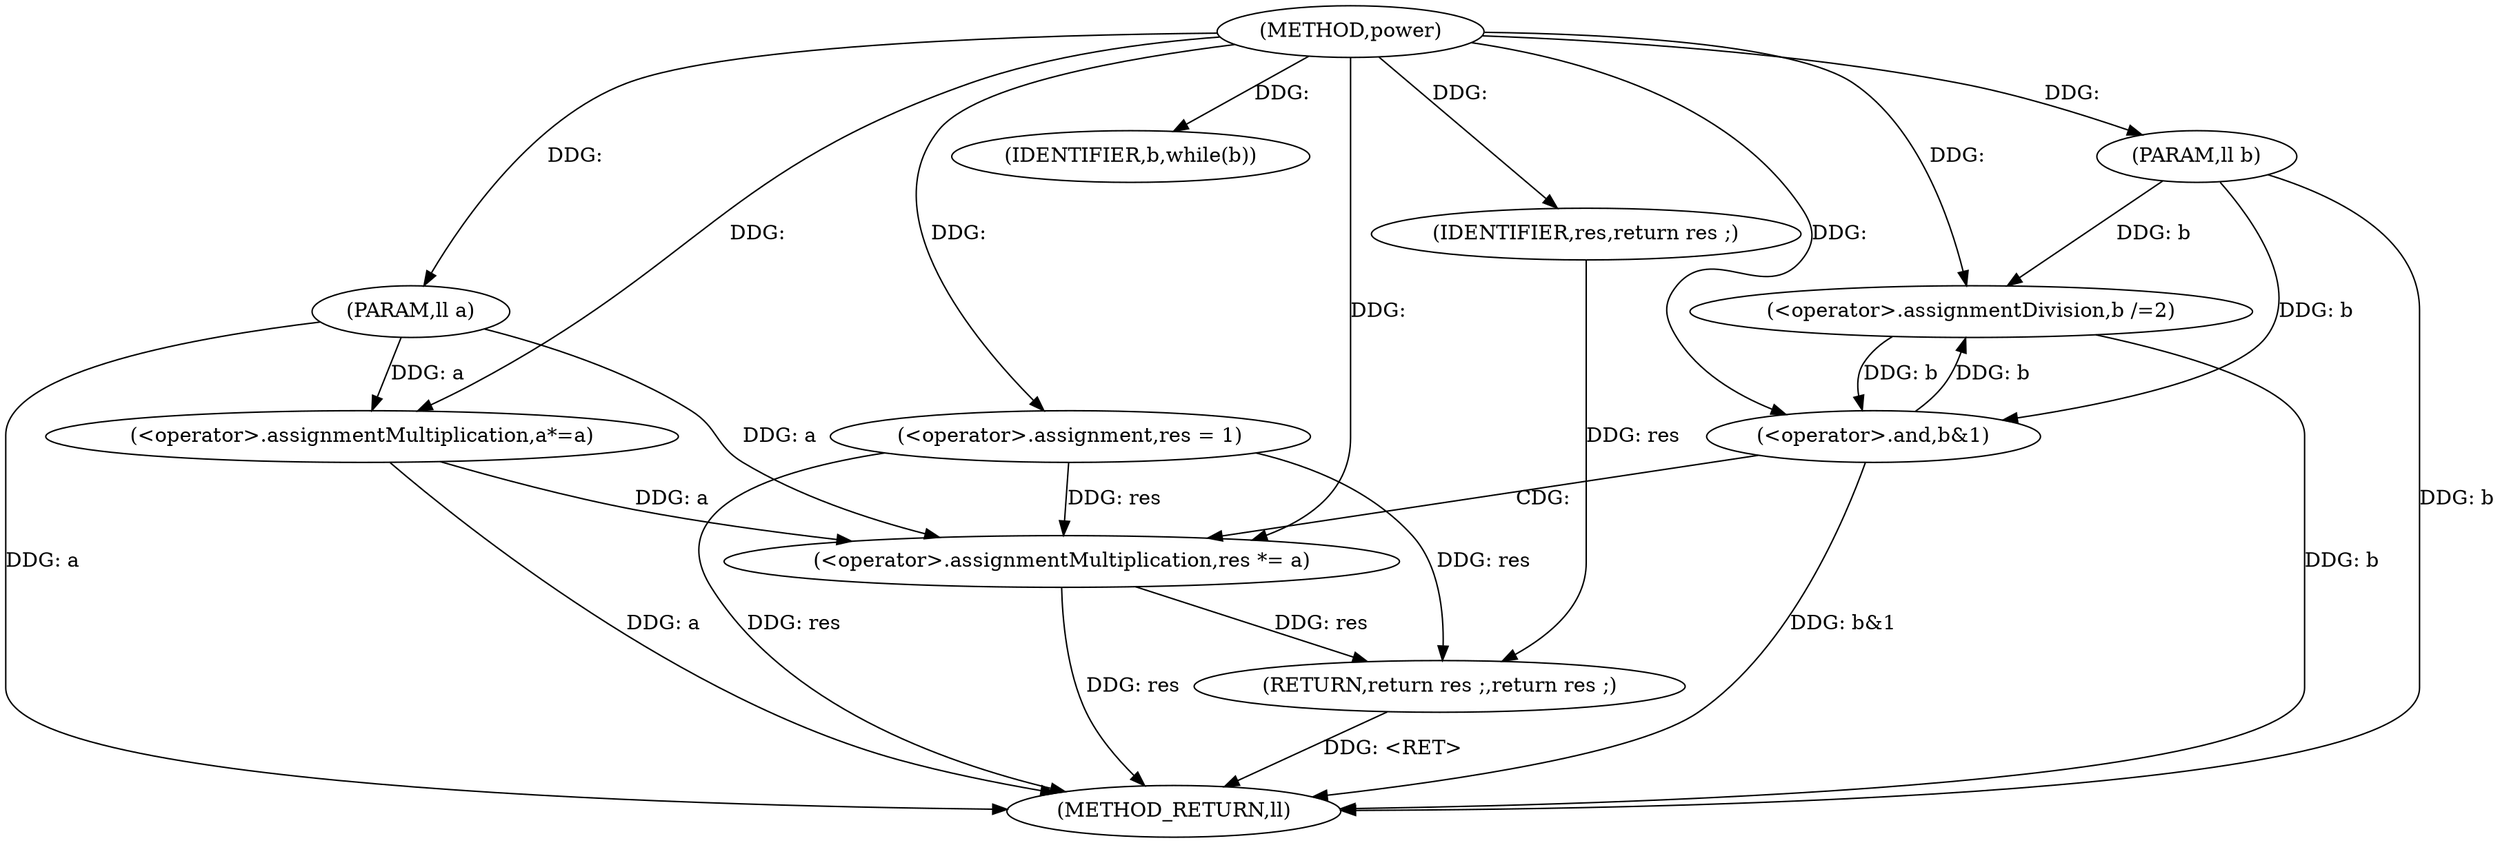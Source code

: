 digraph "power" {  
"1000381" [label = "(METHOD,power)" ]
"1000408" [label = "(METHOD_RETURN,ll)" ]
"1000382" [label = "(PARAM,ll a)" ]
"1000383" [label = "(PARAM,ll b)" ]
"1000386" [label = "(<operator>.assignment,res = 1)" ]
"1000406" [label = "(RETURN,return res ;,return res ;)" ]
"1000390" [label = "(IDENTIFIER,b,while(b))" ]
"1000407" [label = "(IDENTIFIER,res,return res ;)" ]
"1000400" [label = "(<operator>.assignmentDivision,b /=2)" ]
"1000403" [label = "(<operator>.assignmentMultiplication,a*=a)" ]
"1000393" [label = "(<operator>.and,b&1)" ]
"1000397" [label = "(<operator>.assignmentMultiplication,res *= a)" ]
  "1000406" -> "1000408"  [ label = "DDG: <RET>"] 
  "1000382" -> "1000408"  [ label = "DDG: a"] 
  "1000383" -> "1000408"  [ label = "DDG: b"] 
  "1000386" -> "1000408"  [ label = "DDG: res"] 
  "1000393" -> "1000408"  [ label = "DDG: b&1"] 
  "1000397" -> "1000408"  [ label = "DDG: res"] 
  "1000400" -> "1000408"  [ label = "DDG: b"] 
  "1000403" -> "1000408"  [ label = "DDG: a"] 
  "1000381" -> "1000382"  [ label = "DDG: "] 
  "1000381" -> "1000383"  [ label = "DDG: "] 
  "1000381" -> "1000386"  [ label = "DDG: "] 
  "1000407" -> "1000406"  [ label = "DDG: res"] 
  "1000386" -> "1000406"  [ label = "DDG: res"] 
  "1000397" -> "1000406"  [ label = "DDG: res"] 
  "1000381" -> "1000390"  [ label = "DDG: "] 
  "1000381" -> "1000407"  [ label = "DDG: "] 
  "1000381" -> "1000400"  [ label = "DDG: "] 
  "1000382" -> "1000403"  [ label = "DDG: a"] 
  "1000381" -> "1000403"  [ label = "DDG: "] 
  "1000393" -> "1000400"  [ label = "DDG: b"] 
  "1000383" -> "1000400"  [ label = "DDG: b"] 
  "1000400" -> "1000393"  [ label = "DDG: b"] 
  "1000383" -> "1000393"  [ label = "DDG: b"] 
  "1000381" -> "1000393"  [ label = "DDG: "] 
  "1000403" -> "1000397"  [ label = "DDG: a"] 
  "1000382" -> "1000397"  [ label = "DDG: a"] 
  "1000381" -> "1000397"  [ label = "DDG: "] 
  "1000386" -> "1000397"  [ label = "DDG: res"] 
  "1000393" -> "1000397"  [ label = "CDG: "] 
}
